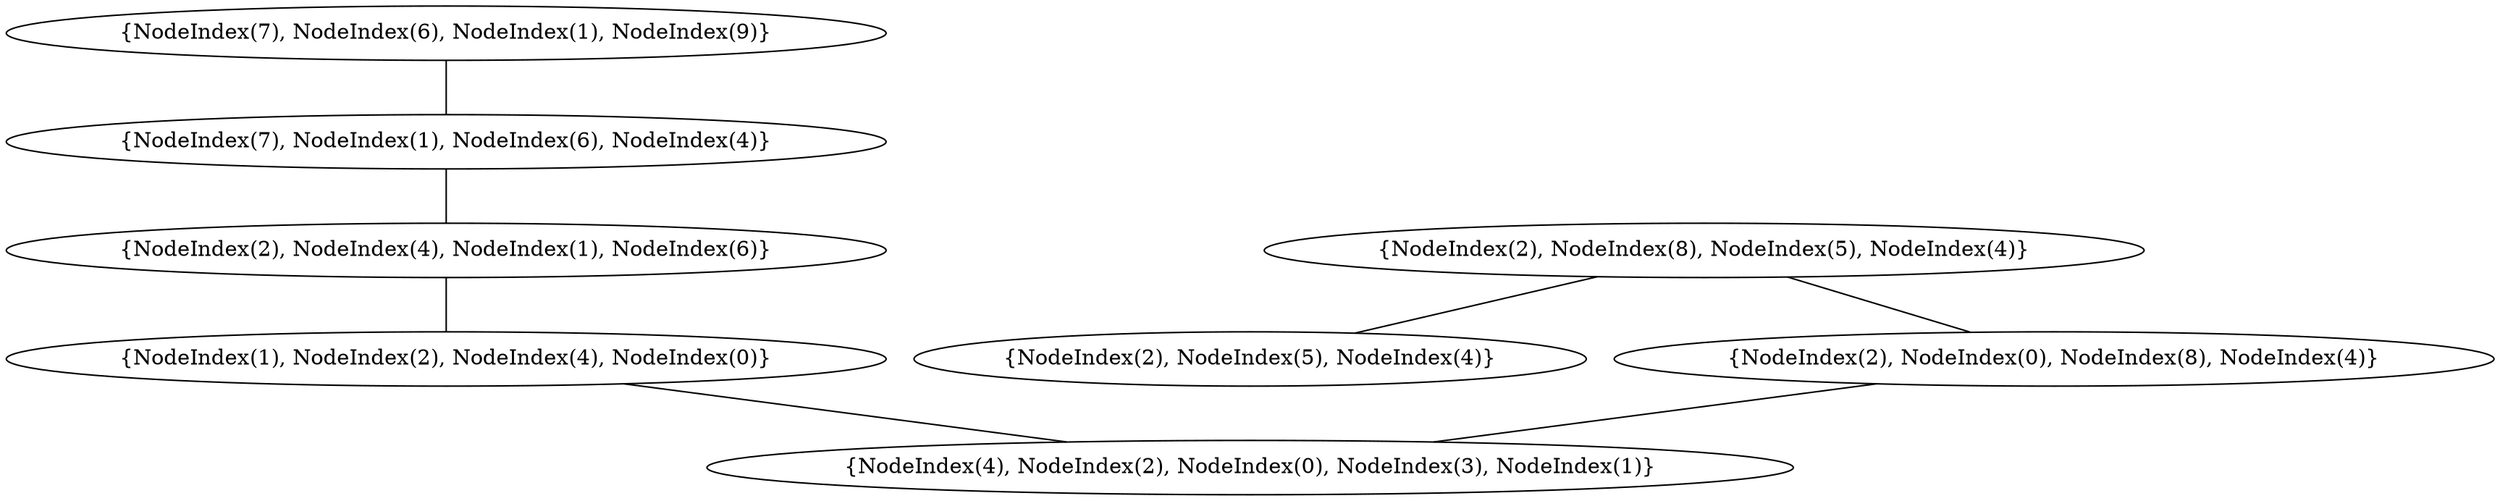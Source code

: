 graph {
    0 [ label = "{NodeIndex(4), NodeIndex(2), NodeIndex(0), NodeIndex(3), NodeIndex(1)}" ]
    1 [ label = "{NodeIndex(1), NodeIndex(2), NodeIndex(4), NodeIndex(0)}" ]
    2 [ label = "{NodeIndex(2), NodeIndex(4), NodeIndex(1), NodeIndex(6)}" ]
    3 [ label = "{NodeIndex(2), NodeIndex(5), NodeIndex(4)}" ]
    4 [ label = "{NodeIndex(2), NodeIndex(0), NodeIndex(8), NodeIndex(4)}" ]
    5 [ label = "{NodeIndex(2), NodeIndex(8), NodeIndex(5), NodeIndex(4)}" ]
    6 [ label = "{NodeIndex(7), NodeIndex(1), NodeIndex(6), NodeIndex(4)}" ]
    7 [ label = "{NodeIndex(7), NodeIndex(6), NodeIndex(1), NodeIndex(9)}" ]
    1 -- 0 [ ]
    2 -- 1 [ ]
    5 -- 3 [ ]
    5 -- 4 [ ]
    6 -- 2 [ ]
    7 -- 6 [ ]
    4 -- 0 [ ]
}
